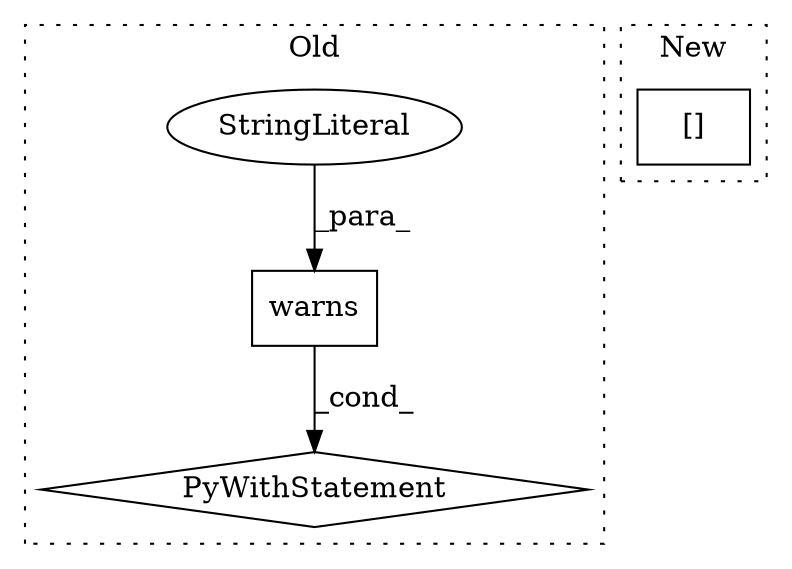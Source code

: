 digraph G {
subgraph cluster0 {
1 [label="warns" a="32" s="3377,3410" l="6,1" shape="box"];
3 [label="PyWithStatement" a="104" s="3360,3411" l="10,2" shape="diamond"];
4 [label="StringLiteral" a="45" s="3398" l="12" shape="ellipse"];
label = "Old";
style="dotted";
}
subgraph cluster1 {
2 [label="[]" a="2" s="3270,3286" l="9,1" shape="box"];
label = "New";
style="dotted";
}
1 -> 3 [label="_cond_"];
4 -> 1 [label="_para_"];
}